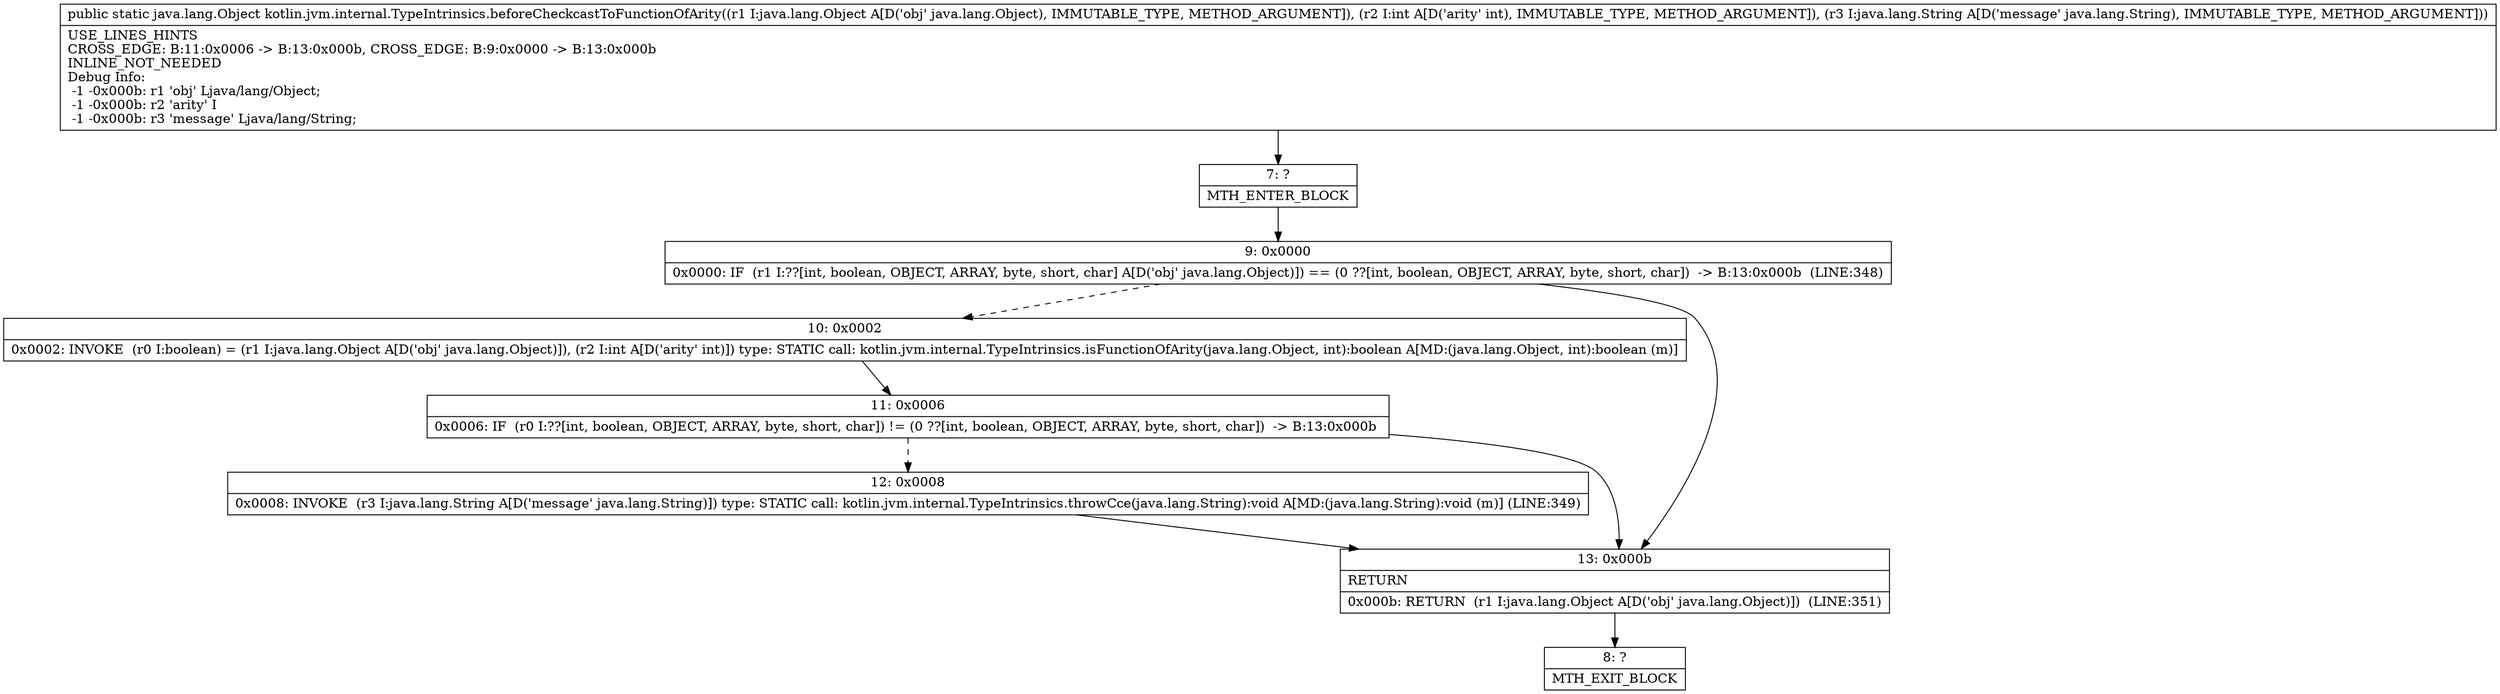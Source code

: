 digraph "CFG forkotlin.jvm.internal.TypeIntrinsics.beforeCheckcastToFunctionOfArity(Ljava\/lang\/Object;ILjava\/lang\/String;)Ljava\/lang\/Object;" {
Node_7 [shape=record,label="{7\:\ ?|MTH_ENTER_BLOCK\l}"];
Node_9 [shape=record,label="{9\:\ 0x0000|0x0000: IF  (r1 I:??[int, boolean, OBJECT, ARRAY, byte, short, char] A[D('obj' java.lang.Object)]) == (0 ??[int, boolean, OBJECT, ARRAY, byte, short, char])  \-\> B:13:0x000b  (LINE:348)\l}"];
Node_10 [shape=record,label="{10\:\ 0x0002|0x0002: INVOKE  (r0 I:boolean) = (r1 I:java.lang.Object A[D('obj' java.lang.Object)]), (r2 I:int A[D('arity' int)]) type: STATIC call: kotlin.jvm.internal.TypeIntrinsics.isFunctionOfArity(java.lang.Object, int):boolean A[MD:(java.lang.Object, int):boolean (m)]\l}"];
Node_11 [shape=record,label="{11\:\ 0x0006|0x0006: IF  (r0 I:??[int, boolean, OBJECT, ARRAY, byte, short, char]) != (0 ??[int, boolean, OBJECT, ARRAY, byte, short, char])  \-\> B:13:0x000b \l}"];
Node_12 [shape=record,label="{12\:\ 0x0008|0x0008: INVOKE  (r3 I:java.lang.String A[D('message' java.lang.String)]) type: STATIC call: kotlin.jvm.internal.TypeIntrinsics.throwCce(java.lang.String):void A[MD:(java.lang.String):void (m)] (LINE:349)\l}"];
Node_13 [shape=record,label="{13\:\ 0x000b|RETURN\l|0x000b: RETURN  (r1 I:java.lang.Object A[D('obj' java.lang.Object)])  (LINE:351)\l}"];
Node_8 [shape=record,label="{8\:\ ?|MTH_EXIT_BLOCK\l}"];
MethodNode[shape=record,label="{public static java.lang.Object kotlin.jvm.internal.TypeIntrinsics.beforeCheckcastToFunctionOfArity((r1 I:java.lang.Object A[D('obj' java.lang.Object), IMMUTABLE_TYPE, METHOD_ARGUMENT]), (r2 I:int A[D('arity' int), IMMUTABLE_TYPE, METHOD_ARGUMENT]), (r3 I:java.lang.String A[D('message' java.lang.String), IMMUTABLE_TYPE, METHOD_ARGUMENT]))  | USE_LINES_HINTS\lCROSS_EDGE: B:11:0x0006 \-\> B:13:0x000b, CROSS_EDGE: B:9:0x0000 \-\> B:13:0x000b\lINLINE_NOT_NEEDED\lDebug Info:\l  \-1 \-0x000b: r1 'obj' Ljava\/lang\/Object;\l  \-1 \-0x000b: r2 'arity' I\l  \-1 \-0x000b: r3 'message' Ljava\/lang\/String;\l}"];
MethodNode -> Node_7;Node_7 -> Node_9;
Node_9 -> Node_10[style=dashed];
Node_9 -> Node_13;
Node_10 -> Node_11;
Node_11 -> Node_12[style=dashed];
Node_11 -> Node_13;
Node_12 -> Node_13;
Node_13 -> Node_8;
}


